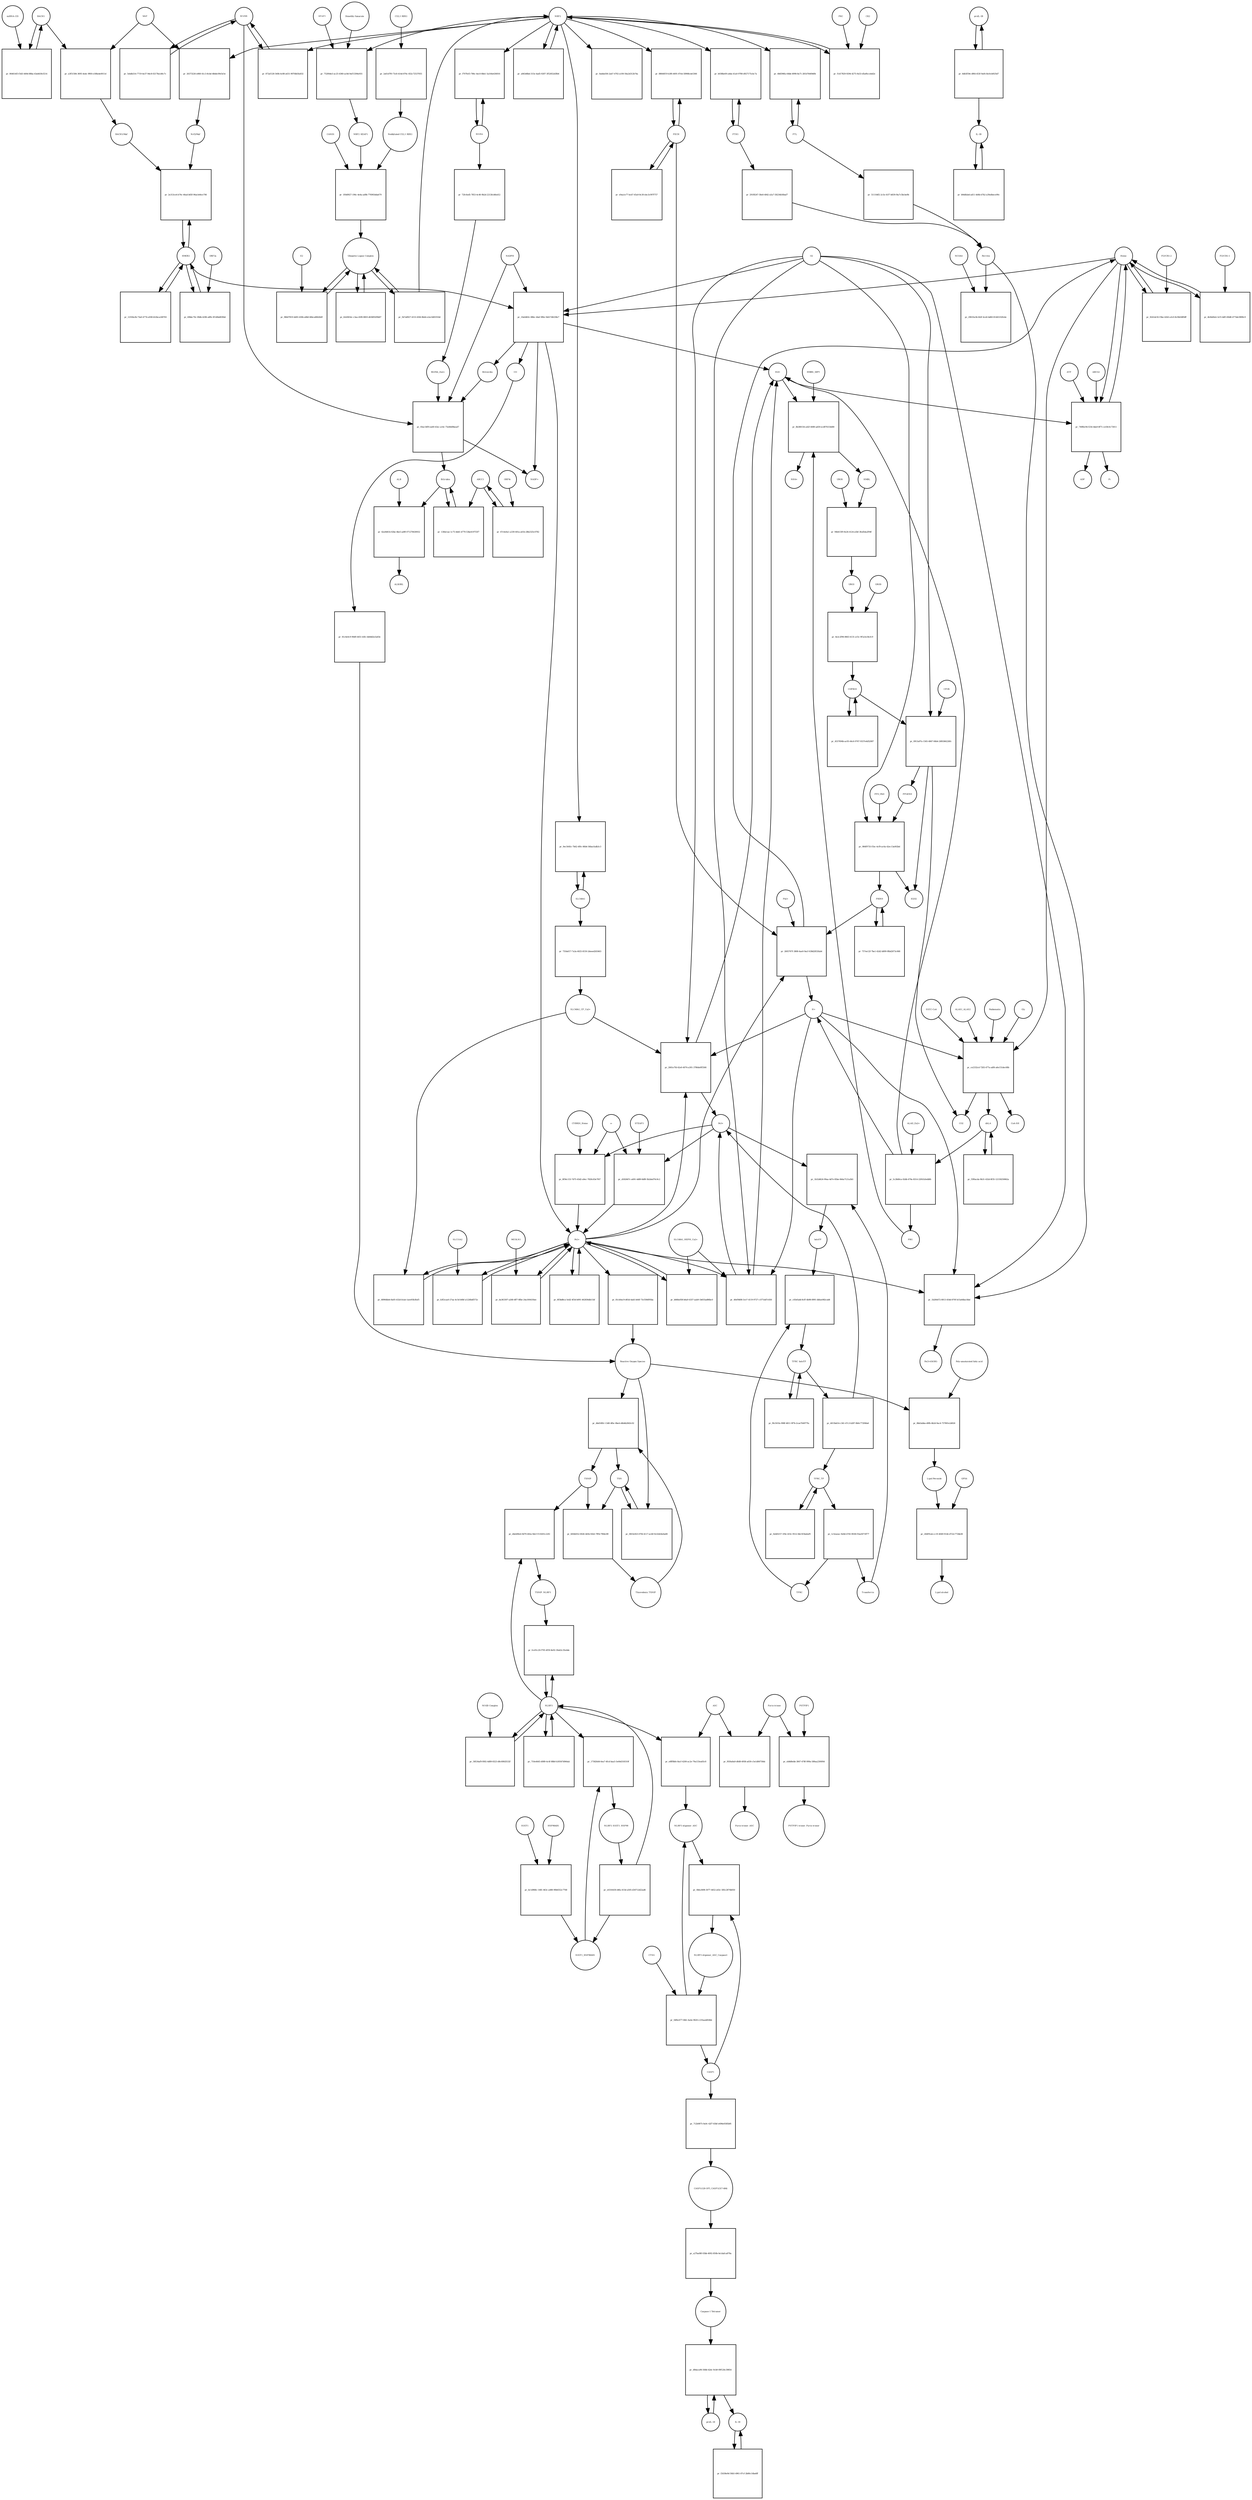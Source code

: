strict digraph  {
Heme [annotation="urn_miriam_obo.chebi_CHEBI%3A30413", bipartite=0, cls="simple chemical", fontsize=4, label=Heme, shape=circle];
"pr_10a0d63c-88bc-44af-9f6e-5b617d6238e7" [annotation="", bipartite=1, cls=process, fontsize=4, label="pr_10a0d63c-88bc-44af-9f6e-5b617d6238e7", shape=square];
Biliverdin [annotation="urn_miriam_obo.chebi_CHEBI%3A17033", bipartite=0, cls="simple chemical", fontsize=4, label=Biliverdin, shape=circle];
HMOX1 [annotation="", bipartite=0, cls=macromolecule, fontsize=4, label=HMOX1, shape=circle];
O2 [annotation="urn_miriam_obo.chebi_CHEBI%3A15379", bipartite=0, cls="simple chemical", fontsize=4, label=O2, shape=circle];
NADPH [annotation="urn_miriam_obo.chebi_CHEBI%3A16474", bipartite=0, cls="simple chemical", fontsize=4, label=NADPH, shape=circle];
H2O [annotation="urn_miriam_obo.chebi_CHEBI%3A15377", bipartite=0, cls="simple chemical", fontsize=4, label=H2O, shape=circle];
"Fe2+" [annotation="urn_miriam_obo.chebi_CHEBI%3A29033", bipartite=0, cls="simple chemical", fontsize=4, label="Fe2+", shape=circle];
"NADP+" [annotation="urn_miriam_obo.chebi_CHEBI%3A18009", bipartite=0, cls="simple chemical", fontsize=4, label="NADP+", shape=circle];
CO [annotation="urn_miriam_obo.chebi_CHEBI%3A17245", bipartite=0, cls="simple chemical", fontsize=4, label=CO, shape=circle];
"pr_9241dc92-f3be-42b5-a3c0-8cf4b56ffdff" [annotation="", bipartite=1, cls=process, fontsize=4, label="pr_9241dc92-f3be-42b5-a3c0-8cf4b56ffdff", shape=square];
"FLVCR1-2" [annotation=urn_miriam_uniprot_Q9Y5Y0, bipartite=0, cls=macromolecule, fontsize=4, label="FLVCR1-2", shape=circle];
"pr_93ac54f9-ea69-43ec-a14c-75e66d9bead7" [annotation="", bipartite=1, cls=process, fontsize=4, label="pr_93ac54f9-ea69-43ec-a14c-75e66d9bead7", shape=square];
Bilirubin [annotation="urn_miriam_obo.chebi_CHEBI%3A16990", bipartite=0, cls="simple chemical", fontsize=4, label=Bilirubin, shape=circle];
BLVRB [annotation=urn_miriam_uniprot_P30043, bipartite=0, cls=macromolecule, fontsize=4, label=BLVRB, shape=circle];
"BLVRA_Zn2+" [annotation="urn_miriam_obo.chebi_CHEBI%3A29805|urn_miriam_uniprot_P53004", bipartite=0, cls=complex, fontsize=4, label="BLVRA_Zn2+", shape=circle];
"pr_13fde1ae-1c75-4dd1-b779-53be419755f7" [annotation="", bipartite=1, cls=process, fontsize=4, label="pr_13fde1ae-1c75-4dd1-b779-53be419755f7", shape=square];
ABCC1 [annotation="", bipartite=0, cls=macromolecule, fontsize=4, label=ABCC1, shape=circle];
"pr_42a9d41b-02be-4be5-ad9f-071278430932" [annotation="", bipartite=1, cls=process, fontsize=4, label="pr_42a9d41b-02be-4be5-ad9f-071278430932", shape=square];
ALB [annotation=urn_miriam_uniprot_P02768, bipartite=0, cls=macromolecule, fontsize=4, label=ALB, shape=circle];
"ALB/BIL" [annotation="urn_miriam_uniprot_P02768|urn_miriam_obo.chebi_CHEBI%3A16990", bipartite=0, cls=complex, fontsize=4, label="ALB/BIL", shape=circle];
NRF2 [annotation="", bipartite=0, cls=macromolecule, fontsize=4, label=NRF2, shape=circle];
"pr_26373226-e860-41c3-8cbd-48ddc09e5e5e" [annotation="", bipartite=1, cls=process, fontsize=4, label="pr_26373226-e860-41c3-8cbd-48ddc09e5e5e", shape=square];
MAF [annotation=urn_miriam_uniprot_O75444, bipartite=0, cls=macromolecule, fontsize=4, label=MAF, shape=circle];
"Nrf2/Maf" [annotation="", bipartite=0, cls=complex, fontsize=4, label="Nrf2/Maf", shape=circle];
"pr_a3f51584-3695-4edc-9f60-e188a4e0011d" [annotation="", bipartite=1, cls=process, fontsize=4, label="pr_a3f51584-3695-4edc-9f60-e188a4e0011d", shape=square];
BACH1 [annotation=urn_miriam_uniprot_O14867, bipartite=0, cls=macromolecule, fontsize=4, label=BACH1, shape=circle];
"BACH1/Maf" [annotation="", bipartite=0, cls=complex, fontsize=4, label="BACH1/Maf", shape=circle];
"pr_064614f3-f3d3-449d-88ba-43a8d18cf214" [annotation="", bipartite=1, cls=process, fontsize=4, label="pr_064614f3-f3d3-449d-88ba-43a8d18cf214", shape=square];
"miRNA-155" [annotation=urn_miriam_ncbigene_406947, bipartite=0, cls="nucleic acid feature", fontsize=4, label="miRNA-155", shape=circle];
"pr_2e313ce4-b74c-46ad-b83f-96acb44ce706" [annotation="", bipartite=1, cls=process, fontsize=4, label="pr_2e313ce4-b74c-46ad-b83f-96acb44ce706", shape=square];
PRIN9 [annotation="urn_miriam_obo.chebi_CHEBI%3A15430", bipartite=0, cls="simple chemical", fontsize=4, label=PRIN9, shape=circle];
"pr_2605767f-3808-4ae0-9acf-638d2853fab4" [annotation="", bipartite=1, cls=process, fontsize=4, label="pr_2605767f-3808-4ae0-9acf-638d2853fab4", shape=square];
FECH [annotation=urn_miriam_uniprot_P22830, bipartite=0, cls=macromolecule, fontsize=4, label=FECH, shape=circle];
"Pb2+" [annotation="urn_miriam_obo.chebi_CHEBI%3A27889", bipartite=0, cls="simple chemical", fontsize=4, label="Pb2+", shape=circle];
"H+" [annotation="urn_miriam_obo.chebi_CHEBI%3A15378", bipartite=0, cls="simple chemical", fontsize=4, label="H+", shape=circle];
"SUCC-CoA" [annotation="urn_miriam_obo.chebi_CHEBI%3A57292", bipartite=0, cls="simple chemical", fontsize=4, label="SUCC-CoA", shape=circle];
"pr_ce2332cd-7283-477a-adf4-a6e151dec68b" [annotation="", bipartite=1, cls=process, fontsize=4, label="pr_ce2332cd-7283-477a-adf4-a6e151dec68b", shape=square];
dALA [annotation="urn_miriam_obo.chebi_CHEBI%3A356416", bipartite=0, cls="simple chemical", fontsize=4, label=dALA, shape=circle];
ALAS1_ALAS2 [annotation="urn_miriam_uniprot_P13196|urn_miriam_uniprot_P22557", bipartite=0, cls=complex, fontsize=4, label=ALAS1_ALAS2, shape=circle];
Panhematin [annotation="urn_miriam_obo.chebi_CHEBI%3A50385", bipartite=0, cls="simple chemical", fontsize=4, label=Panhematin, shape=circle];
Gly [annotation="urn_miriam_obo.chebi_CHEBI%3A57305", bipartite=0, cls="simple chemical", fontsize=4, label=Gly, shape=circle];
"CoA-SH" [annotation="urn_miriam_obo.chebi_CHEBI%3A15346", bipartite=0, cls="simple chemical", fontsize=4, label="CoA-SH", shape=circle];
CO2 [annotation="urn_miriam_obo.chebi_CHEBI%3A16526", bipartite=0, cls="simple chemical", fontsize=4, label=CO2, shape=circle];
"pr_75200de3-ac25-4360-ac8d-9af15394e931" [annotation="", bipartite=1, cls=process, fontsize=4, label="pr_75200de3-ac25-4360-ac8d-9af15394e931", shape=square];
KEAP1 [annotation=urn_miriam_uniprot_Q14145, bipartite=0, cls=macromolecule, fontsize=4, label=KEAP1, shape=circle];
NRF2_KEAP1 [annotation="urn_miriam_uniprot_Q14145|urn_miriam_uniprot_Q16236", bipartite=0, cls=complex, fontsize=4, label=NRF2_KEAP1, shape=circle];
"Dimethly fumarate" [annotation="urn_miriam_obo.chebi_CHEBI%3A76004", bipartite=0, cls="simple chemical", fontsize=4, label="Dimethly fumarate", shape=circle];
"Ubiquitin Ligase Complex" [annotation="urn_miriam_uniprot_Q14145|urn_miriam_uniprot_Q15843|urn_miriam_uniprot_Q13618|urn_miriam_uniprot_P62877|urn_miriam_uniprot_Q16236|urn_miriam_uniprot_P0CG48|urn_miriam_pubmed_19940261|urn_miriam_interpro_IPR000608", bipartite=0, cls=complex, fontsize=4, label="Ubiquitin Ligase Complex", shape=circle];
"pr_b5d3654c-c3aa-45f8-8003-d636f02f0b87" [annotation="", bipartite=1, cls=process, fontsize=4, label="pr_b5d3654c-c3aa-45f8-8003-d636f02f0b87", shape=square];
"pr_5c28d0ca-02db-479a-8314-22f41b3edbfb" [annotation="", bipartite=1, cls=process, fontsize=4, label="pr_5c28d0ca-02db-479a-8314-22f41b3edbfb", shape=square];
PBG [annotation="urn_miriam_obo.chebi_CHEBI%3A58126", bipartite=0, cls="simple chemical", fontsize=4, label=PBG, shape=circle];
"ALAD_Zn2+" [annotation="urn_miriam_uniprot_P13716|urn_miriam_obo.chebi_CHEBI%3A29105", bipartite=0, cls=complex, fontsize=4, label="ALAD_Zn2+", shape=circle];
"pr_8b380156-a42f-4089-ad59-ecd976154d00" [annotation="", bipartite=1, cls=process, fontsize=4, label="pr_8b380156-a42f-4089-ad59-ecd976154d00", shape=square];
HMBL [annotation="urn_miriam_obo.chebi_CHEBI%3A57845", bipartite=0, cls="simple chemical", fontsize=4, label=HMBL, shape=circle];
HMBS_DIPY [annotation="urn_miriam_obo.chebi_CHEBI%3A36319|urn_miriam_uniprot_P08397", bipartite=0, cls=complex, fontsize=4, label=HMBS_DIPY, shape=circle];
"NH4+" [annotation="urn_miriam_obo.chebi_CHEBI%3A28938", bipartite=0, cls="simple chemical", fontsize=4, label="NH4+", shape=circle];
"pr_94b415f9-9e26-4124-a5bf-3fed5da2f94f" [annotation="", bipartite=1, cls=process, fontsize=4, label="pr_94b415f9-9e26-4124-a5bf-3fed5da2f94f", shape=square];
URO3 [annotation="urn_miriam_obo.chebi_CHEBI%3A15437", bipartite=0, cls="simple chemical", fontsize=4, label=URO3, shape=circle];
UROS [annotation=urn_miriam_uniprot_P10746, bipartite=0, cls=macromolecule, fontsize=4, label=UROS, shape=circle];
"pr_6e2c2f96-8663-4131-a15c-9f1a5e34cfc9" [annotation="", bipartite=1, cls=process, fontsize=4, label="pr_6e2c2f96-8663-4131-a15c-9f1a5e34cfc9", shape=square];
COPRO3 [annotation="urn_miriam_obo.chebi_CHEBI%3A15439", bipartite=0, cls="simple chemical", fontsize=4, label=COPRO3, shape=circle];
UROD [annotation=urn_miriam_uniprot_P06132, bipartite=0, cls=macromolecule, fontsize=4, label=UROD, shape=circle];
"pr_0913a97a-1565-4847-84b4-26f6366226fc" [annotation="", bipartite=1, cls=process, fontsize=4, label="pr_0913a97a-1565-4847-84b4-26f6366226fc", shape=square];
PPGEN9 [annotation="urn_miriam_obo.chebi_CHEBI%3A15435", bipartite=0, cls="simple chemical", fontsize=4, label=PPGEN9, shape=circle];
CPOX [annotation=urn_miriam_uniprot_P36551, bipartite=0, cls=macromolecule, fontsize=4, label=CPOX, shape=circle];
H2O2 [annotation="urn_miriam_obo.chebi_CHEBI%3A16240", bipartite=0, cls="simple chemical", fontsize=4, label=H2O2, shape=circle];
"pr_984f9735-f1bc-4cf9-ac6a-42ec13a002bd" [annotation="", bipartite=1, cls=process, fontsize=4, label="pr_984f9735-f1bc-4cf9-ac6a-42ec13a002bd", shape=square];
PPO_FAD [annotation="urn_miriam_obo.chebi_CHEBI%3A16238|urn_miriam_uniprot_P50336", bipartite=0, cls=complex, fontsize=4, label=PPO_FAD, shape=circle];
"pr_a843d6bd-315e-4ad5-9287-3f52652d3fb6" [annotation="", bipartite=1, cls=process, fontsize=4, label="pr_a843d6bd-315e-4ad5-9287-3f52652d3fb6", shape=square];
"pr_f3f0acda-9b31-432d-8f35-12159259062a" [annotation="", bipartite=1, cls="uncertain process", fontsize=4, label="pr_f3f0acda-9b31-432d-8f35-12159259062a", shape=square];
"pr_4557694b-ac05-44c6-9747-9337e4d52087" [annotation="", bipartite=1, cls="uncertain process", fontsize=4, label="pr_4557694b-ac05-44c6-9747-9337e4d52087", shape=square];
"pr_757ee12f-7be1-42d2-b899-9fbd2673c068" [annotation="", bipartite=1, cls="uncertain process", fontsize=4, label="pr_757ee12f-7be1-42d2-b899-9fbd2673c068", shape=square];
"Poly-unsaturated fatty acid" [annotation="urn_miriam_obo.chebi_CHEBI%3A26208", bipartite=0, cls="simple chemical", fontsize=4, label="Poly-unsaturated fatty acid", shape=circle];
"pr_8bb3abba-d0fb-4b2d-9ac4-737801e2d026" [annotation="", bipartite=1, cls=process, fontsize=4, label="pr_8bb3abba-d0fb-4b2d-9ac4-737801e2d026", shape=square];
"Lipid Peroxide" [annotation="urn_miriam_obo.chebi_CHEBI%3A61051", bipartite=0, cls="simple chemical", fontsize=4, label="Lipid Peroxide", shape=circle];
"Reactive Oxygen Species" [annotation="urn_miriam_obo.chebi_CHEBI%3A26523", bipartite=0, cls="simple chemical", fontsize=4, label="Reactive Oxygen Species", shape=circle];
"pr_1b284472-8013-454d-870f-b15a64ba14bd" [annotation="", bipartite=1, cls=process, fontsize=4, label="pr_1b284472-8013-454d-870f-b15a64ba14bd", shape=square];
"Fe(3+)O(OH)" [annotation="urn_miriam_obo.chebi_CHEBI%3A78619", bipartite=0, cls="simple chemical", fontsize=4, label="Fe(3+)O(OH)", shape=circle];
Ferritin [annotation=urn_miriam_uniprot_P02794, bipartite=0, cls=complex, fontsize=4, label=Ferritin, shape=circle];
"pr_68964bb4-8a05-432d-b1ab-1aee93b3faf5" [annotation="", bipartite=1, cls=process, fontsize=4, label="pr_68964bb4-8a05-432d-b1ab-1aee93b3faf5", shape=square];
"SLC40A1_CP_Cu2+" [annotation="urn_miriam_uniprot_P00450|urn_miriam_uniprot_Q9NP59|urn_miriam_obo.chebi_CHEBI%3A29036", bipartite=0, cls=complex, fontsize=4, label="SLC40A1_CP_Cu2+", shape=circle];
"pr_2661e7fd-42e0-4074-a301-3786de9f5566" [annotation="", bipartite=1, cls=process, fontsize=4, label="pr_2661e7fd-42e0-4074-a301-3786de9f5566", shape=square];
"Fe3+" [annotation="urn_miriam_obo.chebi_CHEBI%3A29034", bipartite=0, cls="simple chemical", fontsize=4, label="Fe3+", shape=circle];
SLC40A1 [annotation=urn_miriam_ncbigene_30061, bipartite=0, cls="nucleic acid feature", fontsize=4, label=SLC40A1, shape=circle];
"pr_9ec5645c-7b62-4f0c-86b4-56bacfadb3c3" [annotation="", bipartite=1, cls=process, fontsize=4, label="pr_9ec5645c-7b62-4f0c-86b4-56bacfadb3c3", shape=square];
FTH1 [annotation=urn_miriam_ncbigene_2495, bipartite=0, cls="nucleic acid feature", fontsize=4, label=FTH1, shape=circle];
"pr_b038be69-a4da-41a0-9780-d927175cbc7a" [annotation="", bipartite=1, cls=process, fontsize=4, label="pr_b038be69-a4da-41a0-9780-d927175cbc7a", shape=square];
FTL [annotation=urn_miriam_ncbigene_2512, bipartite=0, cls="nucleic acid feature", fontsize=4, label=FTL, shape=circle];
"pr_48d596fa-64bb-4998-8a71-281b76469d0b" [annotation="", bipartite=1, cls=process, fontsize=4, label="pr_48d596fa-64bb-4998-8a71-281b76469d0b", shape=square];
"pr_291f8247-58e8-4842-a5a7-58234b56baf7" [annotation="", bipartite=1, cls=process, fontsize=4, label="pr_291f8247-58e8-4842-a5a7-58234b56baf7", shape=square];
"pr_51110df2-2c5e-41f7-b839-f4a7c5bcbe9b" [annotation="", bipartite=1, cls=process, fontsize=4, label="pr_51110df2-2c5e-41f7-b839-f4a7c5bcbe9b", shape=square];
"pr_88646f19-b3f6-4691-87eb-58968cde5366" [annotation="", bipartite=1, cls=process, fontsize=4, label="pr_88646f19-b3f6-4691-87eb-58968cde5366", shape=square];
"pr_e9aa1e77-bcb7-45a9-8c30-ebc3c997f757" [annotation="", bipartite=1, cls=process, fontsize=4, label="pr_e9aa1e77-bcb7-45a9-8c30-ebc3c997f757", shape=square];
"pr_12550a3b-73a0-4774-a938-b52bca249765" [annotation="", bipartite=1, cls=process, fontsize=4, label="pr_12550a3b-73a0-4774-a938-b52bca249765", shape=square];
BLVRA [annotation=urn_miriam_ncbigene_644, bipartite=0, cls="nucleic acid feature", fontsize=4, label=BLVRA, shape=circle];
"pr_f707fef3-786c-4ec0-8bb1-5a164e436016" [annotation="", bipartite=1, cls=process, fontsize=4, label="pr_f707fef3-786c-4ec0-8bb1-5a164e436016", shape=square];
"pr_872af128-540b-4c88-a631-907fdb5fa832" [annotation="", bipartite=1, cls=process, fontsize=4, label="pr_872af128-540b-4c88-a631-907fdb5fa832", shape=square];
"pr_5ebdb314-7719-4e37-9dc8-02178a1d6c7c" [annotation="", bipartite=1, cls=process, fontsize=4, label="pr_5ebdb314-7719-4e37-9dc8-02178a1d6c7c", shape=square];
"pr_72fc6ed5-7853-4c40-9b2d-2213b1d6ed12" [annotation="", bipartite=1, cls=process, fontsize=4, label="pr_72fc6ed5-7853-4c40-9b2d-2213b1d6ed12", shape=square];
"pr_735def17-7a3a-4025-8150-2deeed263463" [annotation="", bipartite=1, cls=process, fontsize=4, label="pr_735def17-7a3a-4025-8150-2deeed263463", shape=square];
"pr_29633a3b-642f-4ce6-bd60-81445332fe4e" [annotation="", bipartite=1, cls=process, fontsize=4, label="pr_29633a3b-642f-4ce6-bd60-81445332fe4e", shape=square];
NCOA4 [annotation=urn_miriam_uniprot_Q13772, bipartite=0, cls=macromolecule, fontsize=4, label=NCOA4, shape=circle];
"pr_8f56c153-7d75-45d2-a9ec-7820c83e7f47" [annotation="", bipartite=1, cls=process, fontsize=4, label="pr_8f56c153-7d75-45d2-a9ec-7820c83e7f47", shape=square];
CYBRD1_Heme [annotation="urn_miriam_uniprot_Q53TN4|urn_miriam_obo.chebi_CHEBI%3A30413", bipartite=0, cls=complex, fontsize=4, label=CYBRD1_Heme, shape=circle];
"e-" [annotation="urn_miriam_obo.chebi_CHEBI%3A10545", bipartite=0, cls="simple chemical", fontsize=4, label="e-", shape=circle];
"pr_b3f2caa0-27aa-4c5d-b0bf-a1226bdf372c" [annotation="", bipartite=1, cls=process, fontsize=4, label="pr_b3f2caa0-27aa-4c5d-b0bf-a1226bdf372c", shape=square];
SLC11A2 [annotation=urn_miriam_uniprot_P49281, bipartite=0, cls=macromolecule, fontsize=4, label=SLC11A2, shape=circle];
"pr_264f91ab-cc19-4049-9144-d722c772bb38" [annotation="", bipartite=1, cls=process, fontsize=4, label="pr_264f91ab-cc19-4049-9144-d722c772bb38", shape=square];
"Lipid alcohol" [annotation="urn_miriam_obo.chebi_CHEBI%3A24026", bipartite=0, cls="simple chemical", fontsize=4, label="Lipid alcohol", shape=circle];
GPX4 [annotation=urn_miriam_uniprot_P36969, bipartite=0, cls=macromolecule, fontsize=4, label=GPX4, shape=circle];
"pr_69bbc70c-09db-4296-a8fb-3f140bd8394d" [annotation="", bipartite=1, cls=process, fontsize=4, label="pr_69bbc70c-09db-4296-a8fb-3f140bd8394d", shape=square];
ORF3a [annotation="urn_miriam_uniprot_P0DTC3|urn_miriam_taxonomy_2697049", bipartite=0, cls=macromolecule, fontsize=4, label=ORF3a, shape=circle];
"pr_81cb0ac9-d65d-4ab5-b64f-73cf384f95ba" [annotation="", bipartite=1, cls=process, fontsize=4, label="pr_81cb0ac9-d65d-4ab5-b64f-73cf384f95ba", shape=square];
"pr_47c6e0a1-a339-401a-a61b-28b2325c0782" [annotation="", bipartite=1, cls=process, fontsize=4, label="pr_47c6e0a1-a339-401a-a61b-28b2325c0782", shape=square];
ORF9c [annotation=urn_miriam_taxonomy_2697049, bipartite=0, cls=macromolecule, fontsize=4, label=ORF9c, shape=circle];
CUL3_RBX1 [annotation="urn_miriam_uniprot_Q13618|urn_miriam_uniprot_P62877", bipartite=0, cls=complex, fontsize=4, label=CUL3_RBX1, shape=circle];
"pr_2a61d7f0-73c8-414d-876c-832c72537055" [annotation="", bipartite=1, cls=process, fontsize=4, label="pr_2a61d7f0-73c8-414d-876c-832c72537055", shape=square];
"Neddylated CUL3_RBX1" [annotation="urn_miriam_uniprot_Q15843|urn_miriam_uniprot_Q13618|urn_miriam_uniprot_P62877", bipartite=0, cls=complex, fontsize=4, label="Neddylated CUL3_RBX1", shape=circle];
"pr_0adda036-2ab7-4702-a100-56a2d312b74a" [annotation="", bipartite=1, cls=process, fontsize=4, label="pr_0adda036-2ab7-4702-a100-56a2d312b74a", shape=square];
"pr_1f0d0927-196c-4e4a-ad9b-776903dda679" [annotation="", bipartite=1, cls=process, fontsize=4, label="pr_1f0d0927-196c-4e4a-ad9b-776903dda679", shape=square];
CAND1 [annotation=urn_miriam_uniprot_Q86VP6, bipartite=0, cls=macromolecule, fontsize=4, label=CAND1, shape=circle];
E2 [annotation=urn_miriam_interpro_IPR000608, bipartite=0, cls=macromolecule, fontsize=4, label=E2, shape=circle];
"pr_96b07819-4d03-430b-a8b0-66bca8842b0f" [annotation="", bipartite=1, cls=process, fontsize=4, label="pr_96b07819-4d03-430b-a8b0-66bca8842b0f", shape=square];
"pr_f1d17829-9294-4275-9a53-d5af6ccebd2e" [annotation="", bipartite=1, cls=process, fontsize=4, label="pr_f1d17829-9294-4275-9a53-d5af6ccebd2e", shape=square];
PKC [annotation="urn_miriam_pubmed_12198130|urn_miriam_interpro_IPR012233", bipartite=0, cls=macromolecule, fontsize=4, label=PKC, shape=circle];
CK2 [annotation="", bipartite=0, cls=macromolecule, fontsize=4, label=CK2, shape=circle];
"pr_4b3b49e4-3cf3-4df3-80d8-4774dc9890c9" [annotation="", bipartite=1, cls=process, fontsize=4, label="pr_4b3b49e4-3cf3-4df3-80d8-4774dc9890c9", shape=square];
"FLVCR1-1" [annotation=urn_miriam_uniprot_Q9Y5Y0, bipartite=0, cls=macromolecule, fontsize=4, label="FLVCR1-1", shape=circle];
"pr_749fbc94-f254-4da9-8f71-ce59c0c73011" [annotation="", bipartite=1, cls=process, fontsize=4, label="pr_749fbc94-f254-4da9-8f71-ce59c0c73011", shape=square];
ABCG2 [annotation=urn_miriam_uniprot_Q9UNQ0, bipartite=0, cls="macromolecule multimer", fontsize=4, label=ABCG2, shape=circle];
ATP [annotation="urn_miriam_obo.chebi_CHEBI%3A30616", bipartite=0, cls="simple chemical", fontsize=4, label=ATP, shape=circle];
Pi [annotation="urn_miriam_obo.chebi_CHEBI%3A18367", bipartite=0, cls="simple chemical", fontsize=4, label=Pi, shape=circle];
ADP [annotation="urn_miriam_obo.chebi_CHEBI%3A456216", bipartite=0, cls="simple chemical", fontsize=4, label=ADP, shape=circle];
"pr_b848a938-b6a9-4337-aab9-1b655ad86bc0" [annotation="", bipartite=1, cls=process, fontsize=4, label="pr_b848a938-b6a9-4337-aab9-1b655ad86bc0", shape=square];
"SLC40A1_HEPH_Cu2+" [annotation="urn_miriam_uniprot_Q9BQS7|urn_miriam_uniprot_Q9NP59|urn_miriam_obo.chebi_CHEBI%3A28694", bipartite=0, cls=complex, fontsize=4, label="SLC40A1_HEPH_Cu2+", shape=circle];
"pr_40ef9d08-3ce7-4119-9727-c1f71dd7c830" [annotation="", bipartite=1, cls=process, fontsize=4, label="pr_40ef9d08-3ce7-4119-9727-c1f71dd7c830", shape=square];
"pr_1b32d624-99aa-4d7e-85be-844a7121a3b5" [annotation="", bipartite=1, cls=process, fontsize=4, label="pr_1b32d624-99aa-4d7e-85be-844a7121a3b5", shape=square];
Transferrin [annotation=urn_miriam_uniprot_P02787, bipartite=0, cls=macromolecule, fontsize=4, label=Transferrin, shape=circle];
holoTF [annotation="urn_miriam_uniprot_P02787|urn_miriam_obo.chebi_CHEBI%3A29034", bipartite=0, cls=complex, fontsize=4, label=holoTF, shape=circle];
TFRC [annotation=urn_miriam_uniprot_P02786, bipartite=0, cls="macromolecule multimer", fontsize=4, label=TFRC, shape=circle];
"pr_c83efadd-8cff-4b98-8991-dbfae082cab8" [annotation="", bipartite=1, cls=process, fontsize=4, label="pr_c83efadd-8cff-4b98-8991-dbfae082cab8", shape=square];
TFRC_holoTF [annotation="urn_miriam_uniprot_P02787|urn_miriam_obo.chebi_CHEBI%3A29034|urn_miriam_uniprot_P02786", bipartite=0, cls=complex, fontsize=4, label=TFRC_holoTF, shape=circle];
"pr_f8c501fa-998f-4811-9f7b-2cae764977fa" [annotation="", bipartite=1, cls=process, fontsize=4, label="pr_f8c501fa-998f-4811-9f7b-2cae764977fa", shape=square];
"pr_4015bd14-c341-47c3-b287-8b0c772f48a6" [annotation="", bipartite=1, cls=process, fontsize=4, label="pr_4015bd14-c341-47c3-b287-8b0c772f48a6", shape=square];
TFRC_TF [annotation="urn_miriam_uniprot_P02787|urn_miriam_uniprot_P02786", bipartite=0, cls=complex, fontsize=4, label=TFRC_TF, shape=circle];
"pr_d182667c-a691-4d89-8df8-5b2ded70c9c2" [annotation="", bipartite=1, cls=process, fontsize=4, label="pr_d182667c-a691-4d89-8df8-5b2ded70c9c2", shape=square];
STEAP3 [annotation=urn_miriam_uniprot_Q658P3, bipartite=0, cls=macromolecule, fontsize=4, label=STEAP3, shape=circle];
"pr_da363307-a268-4ff7-8fbe-24a10041f4ee" [annotation="", bipartite=1, cls=process, fontsize=4, label="pr_da363307-a268-4ff7-8fbe-24a10041f4ee", shape=square];
MCOLN1 [annotation=urn_miriam_uniprot_Q9GZU1, bipartite=0, cls=macromolecule, fontsize=4, label=MCOLN1, shape=circle];
"pr_8f3bd8ca-5ed2-4f3d-b091-462836db11bf" [annotation="", bipartite=1, cls=process, fontsize=4, label="pr_8f3bd8ca-5ed2-4f3d-b091-462836db11bf", shape=square];
"pr_0ebf4157-1f0e-433c-9512-8dc5f34a6af9" [annotation="", bipartite=1, cls=process, fontsize=4, label="pr_0ebf4157-1f0e-433c-9512-8dc5f34a6af9", shape=square];
"pr_1c5eaeac-9e8d-4745-9038-f1ba5071ff77" [annotation="", bipartite=1, cls=process, fontsize=4, label="pr_1c5eaeac-9e8d-4745-9038-f1ba5071ff77", shape=square];
"pr_5b7a8927-4153-45fd-8b44-e2ec0d01916d" [annotation="", bipartite=1, cls=process, fontsize=4, label="pr_5b7a8927-4153-45fd-8b44-e2ec0d01916d", shape=square];
Thioredoxin_TXNIP [annotation="urn_miriam_uniprot_P10599|urn_miriam_uniprot_Q9H3M7", bipartite=0, cls=complex, fontsize=4, label=Thioredoxin_TXNIP, shape=circle];
"pr_dbd16fb1-13d0-4fbc-8be4-d4b4b2843c02" [annotation="", bipartite=1, cls=process, fontsize=4, label="pr_dbd16fb1-13d0-4fbc-8be4-d4b4b2843c02", shape=square];
TXNIP [annotation=urn_miriam_uniprot_Q9H3M7, bipartite=0, cls=macromolecule, fontsize=4, label=TXNIP, shape=circle];
TXN [annotation=urn_miriam_uniprot_P10599, bipartite=0, cls=macromolecule, fontsize=4, label=TXN, shape=circle];
NLRP3 [annotation=urn_miriam_uniprot_Q96P20, bipartite=0, cls=macromolecule, fontsize=4, label=NLRP3, shape=circle];
"pr_58534af9-f692-4d89-8323-d8c69fd3532f" [annotation="", bipartite=1, cls=process, fontsize=4, label="pr_58534af9-f692-4d89-8323-d8c69fd3532f", shape=square];
"Nf-KB Complex" [annotation="urn_miriam_uniprot_P19838|urn_miriam_uniprot_Q04206|urn_miriam_uniprot_Q00653", bipartite=0, cls=complex, fontsize=4, label="Nf-KB Complex", shape=circle];
"pr_710e4445-d089-4c4f-88b0-b30547d944ab" [annotation="", bipartite=1, cls=process, fontsize=4, label="pr_710e4445-d089-4c4f-88b0-b30547d944ab", shape=square];
"pr_0833e923-07fd-4117-acb9-9c43d24e6a80" [annotation="", bipartite=1, cls=process, fontsize=4, label="pr_0833e923-07fd-4117-acb9-9c43d24e6a80", shape=square];
"pr_fd58d352-0026-445b-92b3-7ff0c790dc89" [annotation="", bipartite=1, cls=process, fontsize=4, label="pr_fd58d352-0026-445b-92b3-7ff0c790dc89", shape=square];
HSP90AB1 [annotation=urn_miriam_uniprot_P08238, bipartite=0, cls=macromolecule, fontsize=4, label=HSP90AB1, shape=circle];
"pr_bc1d968c-1481-463c-a480-90b6552c7768" [annotation="", bipartite=1, cls=process, fontsize=4, label="pr_bc1d968c-1481-463c-a480-90b6552c7768", shape=square];
SUGT1 [annotation=urn_miriam_uniprot_Q9Y2Z0, bipartite=0, cls=macromolecule, fontsize=4, label=SUGT1, shape=circle];
SUGT1_HSP90AB1 [annotation="urn_miriam_uniprot_P08238|urn_miriam_uniprot_Q9Y2Z0", bipartite=0, cls=complex, fontsize=4, label=SUGT1_HSP90AB1, shape=circle];
"pr_175826d4-6ea7-4fcd-baa5-5e64d318310f" [annotation="", bipartite=1, cls=process, fontsize=4, label="pr_175826d4-6ea7-4fcd-baa5-5e64d318310f", shape=square];
NLRP3_SUGT1_HSP90 [annotation="urn_miriam_uniprot_P08238|urn_miriam_uniprot_Q96P20|urn_miriam_uniprot_Q9Y2Z0", bipartite=0, cls=complex, fontsize=4, label=NLRP3_SUGT1_HSP90, shape=circle];
"pr_d4eb90e4-9d79-402a-9dcf-f110201c22f2" [annotation="", bipartite=1, cls=process, fontsize=4, label="pr_d4eb90e4-9d79-402a-9dcf-f110201c22f2", shape=square];
TXNIP_NLRP3 [annotation="urn_miriam_uniprot_Q9H3M7|urn_miriam_uniprot_Q96P20", bipartite=0, cls=complex, fontsize=4, label=TXNIP_NLRP3, shape=circle];
"pr_e8ff8bfe-8acf-4200-ac2e-79a133ea83c8" [annotation="", bipartite=1, cls=process, fontsize=4, label="pr_e8ff8bfe-8acf-4200-ac2e-79a133ea83c8", shape=square];
ASC [annotation=urn_miriam_uniprot_Q9ULZ3, bipartite=0, cls=macromolecule, fontsize=4, label=ASC, shape=circle];
"NLRP3 oligomer_ASC" [annotation="urn_miriam_uniprot_Q9ULZ3|urn_miriam_obo.chebi_CHEBI%3A36080", bipartite=0, cls=complex, fontsize=4, label="NLRP3 oligomer_ASC", shape=circle];
"pr_0bfa3498-3077-4452-a02c-585c2874b050" [annotation="", bipartite=1, cls=process, fontsize=4, label="pr_0bfa3498-3077-4452-a02c-585c2874b050", shape=square];
CASP1 [annotation=urn_miriam_uniprot_P29466, bipartite=0, cls=macromolecule, fontsize=4, label=CASP1, shape=circle];
"NLRP3 oligomer_ASC_Caspase1" [annotation="urn_miriam_uniprot_P29466|urn_miriam_uniprot_Q9ULZ3", bipartite=0, cls=complex, fontsize=4, label="NLRP3 oligomer_ASC_Caspase1", shape=circle];
"pr_f650a8a9-d0d8-4958-a630-c5e1d84758dc" [annotation="", bipartite=1, cls=process, fontsize=4, label="pr_f650a8a9-d0d8-4958-a630-c5e1d84758dc", shape=square];
"Pyrin trimer" [annotation=urn_miriam_uniprot_O15553, bipartite=0, cls=complex, fontsize=4, label="Pyrin trimer", shape=circle];
"Pyrin trimer_ASC" [annotation="urn_miriam_uniprot_O15553|urn_miriam_uniprot_Q9ULZ3", bipartite=0, cls=complex, fontsize=4, label="Pyrin trimer_ASC", shape=circle];
"pr_eb8d8ebb-3847-478f-999a-589aa2300f44" [annotation="", bipartite=1, cls=process, fontsize=4, label="pr_eb8d8ebb-3847-478f-999a-589aa2300f44", shape=square];
PSTPIP1 [annotation=urn_miriam_uniprot_O43586, bipartite=0, cls="macromolecule multimer", fontsize=4, label=PSTPIP1, shape=circle];
"PSTPIP1 trimer_Pyrin trimer" [annotation="urn_miriam_uniprot_O15553|urn_miriam_uniprot_O43586", bipartite=0, cls=complex, fontsize=4, label="PSTPIP1 trimer_Pyrin trimer", shape=circle];
"pr_64fbc677-fdb1-4a4e-9620-c235aadd54bb" [annotation="", bipartite=1, cls=process, fontsize=4, label="pr_64fbc677-fdb1-4a4e-9620-c235aadd54bb", shape=square];
CTSG [annotation=urn_miriam_uniprot_P08311, bipartite=0, cls=macromolecule, fontsize=4, label=CTSG, shape=circle];
"pr_712b9875-9a9c-42f7-83bf-e696e0585bf6" [annotation="", bipartite=1, cls=process, fontsize=4, label="pr_712b9875-9a9c-42f7-83bf-e696e0585bf6", shape=square];
"CASP1(120-197)_CASP1(317-404)" [annotation=urn_miriam_uniprot_P29466, bipartite=0, cls=complex, fontsize=4, label="CASP1(120-197)_CASP1(317-404)", shape=circle];
"pr_a27ba08f-03bb-4092-850b-0e1dafca878a" [annotation="", bipartite=1, cls=process, fontsize=4, label="pr_a27ba08f-03bb-4092-850b-0e1dafca878a", shape=square];
"Caspase-1 Tetramer" [annotation=urn_miriam_uniprot_P29466, bipartite=0, cls="complex multimer", fontsize=4, label="Caspase-1 Tetramer", shape=circle];
"proIL-1B" [annotation=urn_miriam_uniprot_P01584, bipartite=0, cls=macromolecule, fontsize=4, label="proIL-1B", shape=circle];
"pr_6db5f59e-d9fd-453f-9af4-fdc0cbf435d7" [annotation="", bipartite=1, cls=process, fontsize=4, label="pr_6db5f59e-d9fd-453f-9af4-fdc0cbf435d7", shape=square];
"IL-1B" [annotation=urn_miriam_uniprot_P01584, bipartite=0, cls=macromolecule, fontsize=4, label="IL-1B", shape=circle];
"pr_b9ddfabd-ad11-4d4b-b7b2-a39a4bece90c" [annotation="", bipartite=1, cls="omitted process", fontsize=4, label="pr_b9ddfabd-ad11-4d4b-b7b2-a39a4bece90c", shape=square];
"pr_fce91c20-f705-4f59-8e92-30a62c35e4de" [annotation="", bipartite=1, cls=process, fontsize=4, label="pr_fce91c20-f705-4f59-8e92-30a62c35e4de", shape=square];
"proIL-18" [annotation=urn_miriam_uniprot_Q14116, bipartite=0, cls=macromolecule, fontsize=4, label="proIL-18", shape=circle];
"pr_d9daca96-568d-42dc-9cb9-09f126c39854" [annotation="", bipartite=1, cls=process, fontsize=4, label="pr_d9daca96-568d-42dc-9cb9-09f126c39854", shape=square];
"IL-18" [annotation=urn_miriam_uniprot_Q14116, bipartite=0, cls=macromolecule, fontsize=4, label="IL-18", shape=circle];
"pr_f2438e9d-56b5-4961-87cf-2b80c14ba6ff" [annotation="", bipartite=1, cls="omitted process", fontsize=4, label="pr_f2438e9d-56b5-4961-87cf-2b80c14ba6ff", shape=square];
"pr_81c6e0c9-90d9-4451-b5fc-bb0dd2e3a83e" [annotation="", bipartite=1, cls=process, fontsize=4, label="pr_81c6e0c9-90d9-4451-b5fc-bb0dd2e3a83e", shape=square];
"pr_e0316430-d4fa-415d-a505-d34712d22ad6" [annotation="", bipartite=1, cls=process, fontsize=4, label="pr_e0316430-d4fa-415d-a505-d34712d22ad6", shape=square];
Heme -> "pr_10a0d63c-88bc-44af-9f6e-5b617d6238e7"  [annotation="", interaction_type=consumption];
Heme -> "pr_9241dc92-f3be-42b5-a3c0-8cf4b56ffdff"  [annotation="", interaction_type=consumption];
Heme -> "pr_ce2332cd-7283-477a-adf4-a6e151dec68b"  [annotation=urn_miriam_pubmed_25446301, interaction_type=inhibition];
Heme -> "pr_4b3b49e4-3cf3-4df3-80d8-4774dc9890c9"  [annotation="", interaction_type=consumption];
Heme -> "pr_749fbc94-f254-4da9-8f71-ce59c0c73011"  [annotation="", interaction_type=consumption];
"pr_10a0d63c-88bc-44af-9f6e-5b617d6238e7" -> Biliverdin  [annotation="", interaction_type=production];
"pr_10a0d63c-88bc-44af-9f6e-5b617d6238e7" -> H2O  [annotation="", interaction_type=production];
"pr_10a0d63c-88bc-44af-9f6e-5b617d6238e7" -> "Fe2+"  [annotation="", interaction_type=production];
"pr_10a0d63c-88bc-44af-9f6e-5b617d6238e7" -> "NADP+"  [annotation="", interaction_type=production];
"pr_10a0d63c-88bc-44af-9f6e-5b617d6238e7" -> CO  [annotation="", interaction_type=production];
Biliverdin -> "pr_93ac54f9-ea69-43ec-a14c-75e66d9bead7"  [annotation="", interaction_type=consumption];
HMOX1 -> "pr_10a0d63c-88bc-44af-9f6e-5b617d6238e7"  [annotation="", interaction_type=catalysis];
HMOX1 -> "pr_2e313ce4-b74c-46ad-b83f-96acb44ce706"  [annotation="", interaction_type=consumption];
HMOX1 -> "pr_12550a3b-73a0-4774-a938-b52bca249765"  [annotation="", interaction_type=consumption];
HMOX1 -> "pr_69bbc70c-09db-4296-a8fb-3f140bd8394d"  [annotation="", interaction_type=consumption];
O2 -> "pr_10a0d63c-88bc-44af-9f6e-5b617d6238e7"  [annotation="", interaction_type=consumption];
O2 -> "pr_0913a97a-1565-4847-84b4-26f6366226fc"  [annotation="", interaction_type=consumption];
O2 -> "pr_984f9735-f1bc-4cf9-ac6a-42ec13a002bd"  [annotation="", interaction_type=consumption];
O2 -> "pr_1b284472-8013-454d-870f-b15a64ba14bd"  [annotation="", interaction_type=consumption];
O2 -> "pr_2661e7fd-42e0-4074-a301-3786de9f5566"  [annotation="", interaction_type=consumption];
O2 -> "pr_40ef9d08-3ce7-4119-9727-c1f71dd7c830"  [annotation="", interaction_type=consumption];
NADPH -> "pr_10a0d63c-88bc-44af-9f6e-5b617d6238e7"  [annotation="", interaction_type=consumption];
NADPH -> "pr_93ac54f9-ea69-43ec-a14c-75e66d9bead7"  [annotation="", interaction_type=consumption];
H2O -> "pr_8b380156-a42f-4089-ad59-ecd976154d00"  [annotation="", interaction_type=consumption];
H2O -> "pr_749fbc94-f254-4da9-8f71-ce59c0c73011"  [annotation="", interaction_type=consumption];
"Fe2+" -> "pr_2605767f-3808-4ae0-9acf-638d2853fab4"  [annotation="", interaction_type=consumption];
"Fe2+" -> "pr_1b284472-8013-454d-870f-b15a64ba14bd"  [annotation="", interaction_type=consumption];
"Fe2+" -> "pr_68964bb4-8a05-432d-b1ab-1aee93b3faf5"  [annotation="", interaction_type=consumption];
"Fe2+" -> "pr_2661e7fd-42e0-4074-a301-3786de9f5566"  [annotation="", interaction_type=consumption];
"Fe2+" -> "pr_b3f2caa0-27aa-4c5d-b0bf-a1226bdf372c"  [annotation="", interaction_type=consumption];
"Fe2+" -> "pr_81cb0ac9-d65d-4ab5-b64f-73cf384f95ba"  [annotation="urn_miriam_pubmed_26794443|urn_miriam_pubmed_30692038", interaction_type=catalysis];
"Fe2+" -> "pr_b848a938-b6a9-4337-aab9-1b655ad86bc0"  [annotation="", interaction_type=consumption];
"Fe2+" -> "pr_40ef9d08-3ce7-4119-9727-c1f71dd7c830"  [annotation="", interaction_type=consumption];
"Fe2+" -> "pr_da363307-a268-4ff7-8fbe-24a10041f4ee"  [annotation="", interaction_type=consumption];
"Fe2+" -> "pr_8f3bd8ca-5ed2-4f3d-b091-462836db11bf"  [annotation="", interaction_type=consumption];
CO -> "pr_81c6e0c9-90d9-4451-b5fc-bb0dd2e3a83e"  [annotation="urn_miriam_pubmed_28356568|urn_miriam_pubmed_25770182", interaction_type=inhibition];
"pr_9241dc92-f3be-42b5-a3c0-8cf4b56ffdff" -> Heme  [annotation="", interaction_type=production];
"FLVCR1-2" -> "pr_9241dc92-f3be-42b5-a3c0-8cf4b56ffdff"  [annotation="", interaction_type=catalysis];
"pr_93ac54f9-ea69-43ec-a14c-75e66d9bead7" -> Bilirubin  [annotation="", interaction_type=production];
"pr_93ac54f9-ea69-43ec-a14c-75e66d9bead7" -> "NADP+"  [annotation="", interaction_type=production];
Bilirubin -> "pr_13fde1ae-1c75-4dd1-b779-53be419755f7"  [annotation="", interaction_type=consumption];
Bilirubin -> "pr_42a9d41b-02be-4be5-ad9f-071278430932"  [annotation="", interaction_type=consumption];
BLVRB -> "pr_93ac54f9-ea69-43ec-a14c-75e66d9bead7"  [annotation="", interaction_type=catalysis];
BLVRB -> "pr_872af128-540b-4c88-a631-907fdb5fa832"  [annotation="", interaction_type=consumption];
BLVRB -> "pr_5ebdb314-7719-4e37-9dc8-02178a1d6c7c"  [annotation="", interaction_type=consumption];
"BLVRA_Zn2+" -> "pr_93ac54f9-ea69-43ec-a14c-75e66d9bead7"  [annotation="", interaction_type=catalysis];
"pr_13fde1ae-1c75-4dd1-b779-53be419755f7" -> Bilirubin  [annotation="", interaction_type=production];
ABCC1 -> "pr_13fde1ae-1c75-4dd1-b779-53be419755f7"  [annotation="", interaction_type=catalysis];
ABCC1 -> "pr_47c6e0a1-a339-401a-a61b-28b2325c0782"  [annotation="", interaction_type=consumption];
"pr_42a9d41b-02be-4be5-ad9f-071278430932" -> "ALB/BIL"  [annotation="", interaction_type=production];
ALB -> "pr_42a9d41b-02be-4be5-ad9f-071278430932"  [annotation="", interaction_type=consumption];
NRF2 -> "pr_26373226-e860-41c3-8cbd-48ddc09e5e5e"  [annotation="", interaction_type=consumption];
NRF2 -> "pr_75200de3-ac25-4360-ac8d-9af15394e931"  [annotation="", interaction_type=consumption];
NRF2 -> "pr_a843d6bd-315e-4ad5-9287-3f52652d3fb6"  [annotation="", interaction_type=consumption];
NRF2 -> "pr_9ec5645c-7b62-4f0c-86b4-56bacfadb3c3"  [annotation=urn_miriam_pubmed_30692038, interaction_type=catalysis];
NRF2 -> "pr_b038be69-a4da-41a0-9780-d927175cbc7a"  [annotation=urn_miriam_pubmed_30692038, interaction_type=catalysis];
NRF2 -> "pr_48d596fa-64bb-4998-8a71-281b76469d0b"  [annotation=urn_miriam_pubmed_30692038, interaction_type=catalysis];
NRF2 -> "pr_88646f19-b3f6-4691-87eb-58968cde5366"  [annotation="urn_miriam_pubmed_30692038|urn_miriam_pubmed_23766848", interaction_type=catalysis];
NRF2 -> "pr_f707fef3-786c-4ec0-8bb1-5a164e436016"  [annotation=urn_miriam_pubmed_30692038, interaction_type=catalysis];
NRF2 -> "pr_872af128-540b-4c88-a631-907fdb5fa832"  [annotation=urn_miriam_pubmed_30692038, interaction_type=catalysis];
NRF2 -> "pr_0adda036-2ab7-4702-a100-56a2d312b74a"  [annotation="", interaction_type=consumption];
NRF2 -> "pr_f1d17829-9294-4275-9a53-d5af6ccebd2e"  [annotation="", interaction_type=consumption];
"pr_26373226-e860-41c3-8cbd-48ddc09e5e5e" -> "Nrf2/Maf"  [annotation="", interaction_type=production];
MAF -> "pr_26373226-e860-41c3-8cbd-48ddc09e5e5e"  [annotation="", interaction_type=consumption];
MAF -> "pr_a3f51584-3695-4edc-9f60-e188a4e0011d"  [annotation="", interaction_type=consumption];
"Nrf2/Maf" -> "pr_2e313ce4-b74c-46ad-b83f-96acb44ce706"  [annotation="urn_miriam_pubmed_10473555|urn_miriam_pubmed_31827672|urn_miriam_pubmed_30692038|urn_miriam_pubmed_29717933", interaction_type=catalysis];
"pr_a3f51584-3695-4edc-9f60-e188a4e0011d" -> "BACH1/Maf"  [annotation="", interaction_type=production];
BACH1 -> "pr_a3f51584-3695-4edc-9f60-e188a4e0011d"  [annotation="", interaction_type=consumption];
BACH1 -> "pr_064614f3-f3d3-449d-88ba-43a8d18cf214"  [annotation="", interaction_type=consumption];
"BACH1/Maf" -> "pr_2e313ce4-b74c-46ad-b83f-96acb44ce706"  [annotation="urn_miriam_pubmed_10473555|urn_miriam_pubmed_31827672|urn_miriam_pubmed_30692038|urn_miriam_pubmed_29717933", interaction_type=inhibition];
"pr_064614f3-f3d3-449d-88ba-43a8d18cf214" -> BACH1  [annotation="", interaction_type=production];
"miRNA-155" -> "pr_064614f3-f3d3-449d-88ba-43a8d18cf214"  [annotation="urn_miriam_pubmed_28082120|urn_miriam_pubmed_21982894", interaction_type=inhibition];
"pr_2e313ce4-b74c-46ad-b83f-96acb44ce706" -> HMOX1  [annotation="", interaction_type=production];
PRIN9 -> "pr_2605767f-3808-4ae0-9acf-638d2853fab4"  [annotation="", interaction_type=consumption];
PRIN9 -> "pr_757ee12f-7be1-42d2-b899-9fbd2673c068"  [annotation="", interaction_type=consumption];
"pr_2605767f-3808-4ae0-9acf-638d2853fab4" -> Heme  [annotation="", interaction_type=production];
"pr_2605767f-3808-4ae0-9acf-638d2853fab4" -> "H+"  [annotation="", interaction_type=production];
FECH -> "pr_2605767f-3808-4ae0-9acf-638d2853fab4"  [annotation="", interaction_type=catalysis];
FECH -> "pr_88646f19-b3f6-4691-87eb-58968cde5366"  [annotation="", interaction_type=consumption];
FECH -> "pr_e9aa1e77-bcb7-45a9-8c30-ebc3c997f757"  [annotation="", interaction_type=consumption];
"Pb2+" -> "pr_2605767f-3808-4ae0-9acf-638d2853fab4"  [annotation="", interaction_type=inhibition];
"H+" -> "pr_ce2332cd-7283-477a-adf4-a6e151dec68b"  [annotation="", interaction_type=consumption];
"H+" -> "pr_1b284472-8013-454d-870f-b15a64ba14bd"  [annotation="", interaction_type=consumption];
"H+" -> "pr_2661e7fd-42e0-4074-a301-3786de9f5566"  [annotation="", interaction_type=consumption];
"H+" -> "pr_40ef9d08-3ce7-4119-9727-c1f71dd7c830"  [annotation="", interaction_type=consumption];
"SUCC-CoA" -> "pr_ce2332cd-7283-477a-adf4-a6e151dec68b"  [annotation="", interaction_type=consumption];
"pr_ce2332cd-7283-477a-adf4-a6e151dec68b" -> dALA  [annotation="", interaction_type=production];
"pr_ce2332cd-7283-477a-adf4-a6e151dec68b" -> "CoA-SH"  [annotation="", interaction_type=production];
"pr_ce2332cd-7283-477a-adf4-a6e151dec68b" -> CO2  [annotation="", interaction_type=production];
dALA -> "pr_5c28d0ca-02db-479a-8314-22f41b3edbfb"  [annotation="", interaction_type=consumption];
dALA -> "pr_f3f0acda-9b31-432d-8f35-12159259062a"  [annotation="", interaction_type=consumption];
ALAS1_ALAS2 -> "pr_ce2332cd-7283-477a-adf4-a6e151dec68b"  [annotation=urn_miriam_pubmed_25446301, interaction_type=catalysis];
Panhematin -> "pr_ce2332cd-7283-477a-adf4-a6e151dec68b"  [annotation=urn_miriam_pubmed_25446301, interaction_type=inhibition];
Gly -> "pr_ce2332cd-7283-477a-adf4-a6e151dec68b"  [annotation="", interaction_type=consumption];
"pr_75200de3-ac25-4360-ac8d-9af15394e931" -> NRF2_KEAP1  [annotation="", interaction_type=production];
KEAP1 -> "pr_75200de3-ac25-4360-ac8d-9af15394e931"  [annotation="", interaction_type=consumption];
NRF2_KEAP1 -> "pr_1f0d0927-196c-4e4a-ad9b-776903dda679"  [annotation="", interaction_type=consumption];
"Dimethly fumarate" -> "pr_75200de3-ac25-4360-ac8d-9af15394e931"  [annotation="urn_miriam_pubmed_15282312|urn_miriam_pubmed_20486766|urn_miriam_pubmed_31692987|urn_miriam_pubmed_15572695|urn_miriam_pubmed_32132672", interaction_type=inhibition];
"Ubiquitin Ligase Complex" -> "pr_b5d3654c-c3aa-45f8-8003-d636f02f0b87"  [annotation="", interaction_type=consumption];
"Ubiquitin Ligase Complex" -> "pr_96b07819-4d03-430b-a8b0-66bca8842b0f"  [annotation="", interaction_type=consumption];
"Ubiquitin Ligase Complex" -> "pr_5b7a8927-4153-45fd-8b44-e2ec0d01916d"  [annotation="", interaction_type=consumption];
"pr_b5d3654c-c3aa-45f8-8003-d636f02f0b87" -> "Ubiquitin Ligase Complex"  [annotation="", interaction_type=production];
"pr_5c28d0ca-02db-479a-8314-22f41b3edbfb" -> PBG  [annotation="", interaction_type=production];
"pr_5c28d0ca-02db-479a-8314-22f41b3edbfb" -> "H+"  [annotation="", interaction_type=production];
"pr_5c28d0ca-02db-479a-8314-22f41b3edbfb" -> H2O  [annotation="", interaction_type=production];
PBG -> "pr_8b380156-a42f-4089-ad59-ecd976154d00"  [annotation="", interaction_type=consumption];
"ALAD_Zn2+" -> "pr_5c28d0ca-02db-479a-8314-22f41b3edbfb"  [annotation="", interaction_type=catalysis];
"pr_8b380156-a42f-4089-ad59-ecd976154d00" -> HMBL  [annotation="", interaction_type=production];
"pr_8b380156-a42f-4089-ad59-ecd976154d00" -> "NH4+"  [annotation="", interaction_type=production];
HMBL -> "pr_94b415f9-9e26-4124-a5bf-3fed5da2f94f"  [annotation="", interaction_type=consumption];
HMBS_DIPY -> "pr_8b380156-a42f-4089-ad59-ecd976154d00"  [annotation="", interaction_type=catalysis];
"pr_94b415f9-9e26-4124-a5bf-3fed5da2f94f" -> URO3  [annotation="", interaction_type=production];
URO3 -> "pr_6e2c2f96-8663-4131-a15c-9f1a5e34cfc9"  [annotation="", interaction_type=consumption];
UROS -> "pr_94b415f9-9e26-4124-a5bf-3fed5da2f94f"  [annotation="", interaction_type=catalysis];
"pr_6e2c2f96-8663-4131-a15c-9f1a5e34cfc9" -> COPRO3  [annotation="", interaction_type=production];
COPRO3 -> "pr_0913a97a-1565-4847-84b4-26f6366226fc"  [annotation="", interaction_type=consumption];
COPRO3 -> "pr_4557694b-ac05-44c6-9747-9337e4d52087"  [annotation="", interaction_type=consumption];
UROD -> "pr_6e2c2f96-8663-4131-a15c-9f1a5e34cfc9"  [annotation="", interaction_type=catalysis];
"pr_0913a97a-1565-4847-84b4-26f6366226fc" -> PPGEN9  [annotation="", interaction_type=production];
"pr_0913a97a-1565-4847-84b4-26f6366226fc" -> CO2  [annotation="", interaction_type=production];
"pr_0913a97a-1565-4847-84b4-26f6366226fc" -> H2O2  [annotation="", interaction_type=production];
PPGEN9 -> "pr_984f9735-f1bc-4cf9-ac6a-42ec13a002bd"  [annotation="", interaction_type=consumption];
CPOX -> "pr_0913a97a-1565-4847-84b4-26f6366226fc"  [annotation="", interaction_type=catalysis];
"pr_984f9735-f1bc-4cf9-ac6a-42ec13a002bd" -> PRIN9  [annotation="", interaction_type=production];
"pr_984f9735-f1bc-4cf9-ac6a-42ec13a002bd" -> H2O2  [annotation="", interaction_type=production];
PPO_FAD -> "pr_984f9735-f1bc-4cf9-ac6a-42ec13a002bd"  [annotation="", interaction_type=catalysis];
"pr_a843d6bd-315e-4ad5-9287-3f52652d3fb6" -> NRF2  [annotation="", interaction_type=production];
"pr_f3f0acda-9b31-432d-8f35-12159259062a" -> dALA  [annotation="", interaction_type=production];
"pr_4557694b-ac05-44c6-9747-9337e4d52087" -> COPRO3  [annotation="", interaction_type=production];
"pr_757ee12f-7be1-42d2-b899-9fbd2673c068" -> PRIN9  [annotation="", interaction_type=production];
"Poly-unsaturated fatty acid" -> "pr_8bb3abba-d0fb-4b2d-9ac4-737801e2d026"  [annotation="", interaction_type=consumption];
"pr_8bb3abba-d0fb-4b2d-9ac4-737801e2d026" -> "Lipid Peroxide"  [annotation="", interaction_type=production];
"Lipid Peroxide" -> "pr_264f91ab-cc19-4049-9144-d722c772bb38"  [annotation="", interaction_type=consumption];
"Reactive Oxygen Species" -> "pr_8bb3abba-d0fb-4b2d-9ac4-737801e2d026"  [annotation="urn_miriam_pubmed_26794443|urn_miriam_pubmed_30692038", interaction_type=catalysis];
"Reactive Oxygen Species" -> "pr_dbd16fb1-13d0-4fbc-8be4-d4b4b2843c02"  [annotation="", interaction_type="necessary stimulation"];
"Reactive Oxygen Species" -> "pr_0833e923-07fd-4117-acb9-9c43d24e6a80"  [annotation="", interaction_type="necessary stimulation"];
"pr_1b284472-8013-454d-870f-b15a64ba14bd" -> "Fe(3+)O(OH)"  [annotation="", interaction_type=production];
Ferritin -> "pr_1b284472-8013-454d-870f-b15a64ba14bd"  [annotation="", interaction_type=catalysis];
Ferritin -> "pr_29633a3b-642f-4ce6-bd60-81445332fe4e"  [annotation="", interaction_type=consumption];
"pr_68964bb4-8a05-432d-b1ab-1aee93b3faf5" -> "Fe2+"  [annotation="", interaction_type=production];
"SLC40A1_CP_Cu2+" -> "pr_68964bb4-8a05-432d-b1ab-1aee93b3faf5"  [annotation="", interaction_type=catalysis];
"SLC40A1_CP_Cu2+" -> "pr_2661e7fd-42e0-4074-a301-3786de9f5566"  [annotation="", interaction_type=catalysis];
"pr_2661e7fd-42e0-4074-a301-3786de9f5566" -> "Fe3+"  [annotation="", interaction_type=production];
"pr_2661e7fd-42e0-4074-a301-3786de9f5566" -> H2O  [annotation="", interaction_type=production];
"Fe3+" -> "pr_8f56c153-7d75-45d2-a9ec-7820c83e7f47"  [annotation="", interaction_type=consumption];
"Fe3+" -> "pr_1b32d624-99aa-4d7e-85be-844a7121a3b5"  [annotation="", interaction_type=consumption];
"Fe3+" -> "pr_d182667c-a691-4d89-8df8-5b2ded70c9c2"  [annotation="", interaction_type=consumption];
SLC40A1 -> "pr_9ec5645c-7b62-4f0c-86b4-56bacfadb3c3"  [annotation="", interaction_type=consumption];
SLC40A1 -> "pr_735def17-7a3a-4025-8150-2deeed263463"  [annotation="", interaction_type=consumption];
"pr_9ec5645c-7b62-4f0c-86b4-56bacfadb3c3" -> SLC40A1  [annotation="", interaction_type=production];
FTH1 -> "pr_b038be69-a4da-41a0-9780-d927175cbc7a"  [annotation="", interaction_type=consumption];
FTH1 -> "pr_291f8247-58e8-4842-a5a7-58234b56baf7"  [annotation="", interaction_type=consumption];
"pr_b038be69-a4da-41a0-9780-d927175cbc7a" -> FTH1  [annotation="", interaction_type=production];
FTL -> "pr_48d596fa-64bb-4998-8a71-281b76469d0b"  [annotation="", interaction_type=consumption];
FTL -> "pr_51110df2-2c5e-41f7-b839-f4a7c5bcbe9b"  [annotation="", interaction_type=consumption];
"pr_48d596fa-64bb-4998-8a71-281b76469d0b" -> FTL  [annotation="", interaction_type=production];
"pr_291f8247-58e8-4842-a5a7-58234b56baf7" -> Ferritin  [annotation="", interaction_type=production];
"pr_51110df2-2c5e-41f7-b839-f4a7c5bcbe9b" -> Ferritin  [annotation="", interaction_type=production];
"pr_88646f19-b3f6-4691-87eb-58968cde5366" -> FECH  [annotation="", interaction_type=production];
"pr_e9aa1e77-bcb7-45a9-8c30-ebc3c997f757" -> FECH  [annotation="", interaction_type=production];
"pr_12550a3b-73a0-4774-a938-b52bca249765" -> HMOX1  [annotation="", interaction_type=production];
BLVRA -> "pr_f707fef3-786c-4ec0-8bb1-5a164e436016"  [annotation="", interaction_type=consumption];
BLVRA -> "pr_72fc6ed5-7853-4c40-9b2d-2213b1d6ed12"  [annotation="", interaction_type=consumption];
"pr_f707fef3-786c-4ec0-8bb1-5a164e436016" -> BLVRA  [annotation="", interaction_type=production];
"pr_872af128-540b-4c88-a631-907fdb5fa832" -> BLVRB  [annotation="", interaction_type=production];
"pr_5ebdb314-7719-4e37-9dc8-02178a1d6c7c" -> BLVRB  [annotation="", interaction_type=production];
"pr_72fc6ed5-7853-4c40-9b2d-2213b1d6ed12" -> "BLVRA_Zn2+"  [annotation="", interaction_type=production];
"pr_735def17-7a3a-4025-8150-2deeed263463" -> "SLC40A1_CP_Cu2+"  [annotation="", interaction_type=production];
NCOA4 -> "pr_29633a3b-642f-4ce6-bd60-81445332fe4e"  [annotation=urn_miriam_pubmed_30692038, interaction_type=catalysis];
"pr_8f56c153-7d75-45d2-a9ec-7820c83e7f47" -> "Fe2+"  [annotation="", interaction_type=production];
CYBRD1_Heme -> "pr_8f56c153-7d75-45d2-a9ec-7820c83e7f47"  [annotation="", interaction_type=catalysis];
"e-" -> "pr_8f56c153-7d75-45d2-a9ec-7820c83e7f47"  [annotation="", interaction_type=consumption];
"e-" -> "pr_d182667c-a691-4d89-8df8-5b2ded70c9c2"  [annotation="", interaction_type=consumption];
"pr_b3f2caa0-27aa-4c5d-b0bf-a1226bdf372c" -> "Fe2+"  [annotation="", interaction_type=production];
SLC11A2 -> "pr_b3f2caa0-27aa-4c5d-b0bf-a1226bdf372c"  [annotation="", interaction_type=catalysis];
"pr_264f91ab-cc19-4049-9144-d722c772bb38" -> "Lipid alcohol"  [annotation="", interaction_type=production];
GPX4 -> "pr_264f91ab-cc19-4049-9144-d722c772bb38"  [annotation="urn_miriam_pubmed_26794443|urn_miriam_pubmed_30692038", interaction_type=catalysis];
"pr_69bbc70c-09db-4296-a8fb-3f140bd8394d" -> HMOX1  [annotation="", interaction_type=production];
ORF3a -> "pr_69bbc70c-09db-4296-a8fb-3f140bd8394d"  [annotation="urn_miriam_doi_10.1101%2F2020.03.22.002386|urn_miriam_taxonomy_2697049", interaction_type=modulation];
"pr_81cb0ac9-d65d-4ab5-b64f-73cf384f95ba" -> "Reactive Oxygen Species"  [annotation="", interaction_type=production];
"pr_47c6e0a1-a339-401a-a61b-28b2325c0782" -> ABCC1  [annotation="", interaction_type=production];
ORF9c -> "pr_47c6e0a1-a339-401a-a61b-28b2325c0782"  [annotation="urn_miriam_doi_10.1101%2F2020.03.22.002386|urn_miriam_taxonomy_2697049", interaction_type=modulation];
CUL3_RBX1 -> "pr_2a61d7f0-73c8-414d-876c-832c72537055"  [annotation="", interaction_type=consumption];
"pr_2a61d7f0-73c8-414d-876c-832c72537055" -> "Neddylated CUL3_RBX1"  [annotation="", interaction_type=production];
"Neddylated CUL3_RBX1" -> "pr_1f0d0927-196c-4e4a-ad9b-776903dda679"  [annotation="", interaction_type=consumption];
"pr_1f0d0927-196c-4e4a-ad9b-776903dda679" -> "Ubiquitin Ligase Complex"  [annotation="", interaction_type=production];
CAND1 -> "pr_1f0d0927-196c-4e4a-ad9b-776903dda679"  [annotation="urn_miriam_pubmed_20486766|urn_miriam_pubmed_31692987|urn_miriam_pubmed_16449638|urn_miriam_pubmed_15572695", interaction_type=inhibition];
E2 -> "pr_96b07819-4d03-430b-a8b0-66bca8842b0f"  [annotation="", interaction_type=consumption];
"pr_96b07819-4d03-430b-a8b0-66bca8842b0f" -> "Ubiquitin Ligase Complex"  [annotation="", interaction_type=production];
"pr_f1d17829-9294-4275-9a53-d5af6ccebd2e" -> NRF2  [annotation="", interaction_type=production];
PKC -> "pr_f1d17829-9294-4275-9a53-d5af6ccebd2e"  [annotation="urn_miriam_pubmed_31692987|urn_miriam_pubmed_12198130", interaction_type=catalysis];
CK2 -> "pr_f1d17829-9294-4275-9a53-d5af6ccebd2e"  [annotation="urn_miriam_pubmed_31692987|urn_miriam_pubmed_12198130", interaction_type=catalysis];
"pr_4b3b49e4-3cf3-4df3-80d8-4774dc9890c9" -> Heme  [annotation="", interaction_type=production];
"FLVCR1-1" -> "pr_4b3b49e4-3cf3-4df3-80d8-4774dc9890c9"  [annotation="", interaction_type=catalysis];
"pr_749fbc94-f254-4da9-8f71-ce59c0c73011" -> Heme  [annotation="", interaction_type=production];
"pr_749fbc94-f254-4da9-8f71-ce59c0c73011" -> Pi  [annotation="", interaction_type=production];
"pr_749fbc94-f254-4da9-8f71-ce59c0c73011" -> ADP  [annotation="", interaction_type=production];
ABCG2 -> "pr_749fbc94-f254-4da9-8f71-ce59c0c73011"  [annotation="", interaction_type=catalysis];
ATP -> "pr_749fbc94-f254-4da9-8f71-ce59c0c73011"  [annotation="", interaction_type=consumption];
"pr_b848a938-b6a9-4337-aab9-1b655ad86bc0" -> "Fe2+"  [annotation="", interaction_type=production];
"SLC40A1_HEPH_Cu2+" -> "pr_b848a938-b6a9-4337-aab9-1b655ad86bc0"  [annotation="", interaction_type=catalysis];
"SLC40A1_HEPH_Cu2+" -> "pr_40ef9d08-3ce7-4119-9727-c1f71dd7c830"  [annotation="", interaction_type=catalysis];
"pr_40ef9d08-3ce7-4119-9727-c1f71dd7c830" -> "Fe3+"  [annotation="", interaction_type=production];
"pr_40ef9d08-3ce7-4119-9727-c1f71dd7c830" -> H2O  [annotation="", interaction_type=production];
"pr_1b32d624-99aa-4d7e-85be-844a7121a3b5" -> holoTF  [annotation="", interaction_type=production];
Transferrin -> "pr_1b32d624-99aa-4d7e-85be-844a7121a3b5"  [annotation="", interaction_type=consumption];
holoTF -> "pr_c83efadd-8cff-4b98-8991-dbfae082cab8"  [annotation="", interaction_type=consumption];
TFRC -> "pr_c83efadd-8cff-4b98-8991-dbfae082cab8"  [annotation="", interaction_type=consumption];
"pr_c83efadd-8cff-4b98-8991-dbfae082cab8" -> TFRC_holoTF  [annotation="", interaction_type=production];
TFRC_holoTF -> "pr_f8c501fa-998f-4811-9f7b-2cae764977fa"  [annotation="", interaction_type=consumption];
TFRC_holoTF -> "pr_4015bd14-c341-47c3-b287-8b0c772f48a6"  [annotation="", interaction_type=consumption];
"pr_f8c501fa-998f-4811-9f7b-2cae764977fa" -> TFRC_holoTF  [annotation="", interaction_type=production];
"pr_4015bd14-c341-47c3-b287-8b0c772f48a6" -> "Fe3+"  [annotation="", interaction_type=production];
"pr_4015bd14-c341-47c3-b287-8b0c772f48a6" -> TFRC_TF  [annotation="", interaction_type=production];
TFRC_TF -> "pr_0ebf4157-1f0e-433c-9512-8dc5f34a6af9"  [annotation="", interaction_type=consumption];
TFRC_TF -> "pr_1c5eaeac-9e8d-4745-9038-f1ba5071ff77"  [annotation="", interaction_type=consumption];
"pr_d182667c-a691-4d89-8df8-5b2ded70c9c2" -> "Fe2+"  [annotation="", interaction_type=production];
STEAP3 -> "pr_d182667c-a691-4d89-8df8-5b2ded70c9c2"  [annotation="", interaction_type=catalysis];
"pr_da363307-a268-4ff7-8fbe-24a10041f4ee" -> "Fe2+"  [annotation="", interaction_type=production];
MCOLN1 -> "pr_da363307-a268-4ff7-8fbe-24a10041f4ee"  [annotation="", interaction_type=catalysis];
"pr_8f3bd8ca-5ed2-4f3d-b091-462836db11bf" -> "Fe2+"  [annotation="", interaction_type=production];
"pr_0ebf4157-1f0e-433c-9512-8dc5f34a6af9" -> TFRC_TF  [annotation="", interaction_type=production];
"pr_1c5eaeac-9e8d-4745-9038-f1ba5071ff77" -> TFRC  [annotation="", interaction_type=production];
"pr_1c5eaeac-9e8d-4745-9038-f1ba5071ff77" -> Transferrin  [annotation="", interaction_type=production];
"pr_5b7a8927-4153-45fd-8b44-e2ec0d01916d" -> "Ubiquitin Ligase Complex"  [annotation="", interaction_type=production];
"pr_5b7a8927-4153-45fd-8b44-e2ec0d01916d" -> NRF2  [annotation="", interaction_type=production];
Thioredoxin_TXNIP -> "pr_dbd16fb1-13d0-4fbc-8be4-d4b4b2843c02"  [annotation="", interaction_type=consumption];
"pr_dbd16fb1-13d0-4fbc-8be4-d4b4b2843c02" -> TXNIP  [annotation="", interaction_type=production];
"pr_dbd16fb1-13d0-4fbc-8be4-d4b4b2843c02" -> TXN  [annotation="", interaction_type=production];
TXNIP -> "pr_fd58d352-0026-445b-92b3-7ff0c790dc89"  [annotation="", interaction_type=consumption];
TXNIP -> "pr_d4eb90e4-9d79-402a-9dcf-f110201c22f2"  [annotation="", interaction_type=consumption];
TXN -> "pr_0833e923-07fd-4117-acb9-9c43d24e6a80"  [annotation="", interaction_type=consumption];
TXN -> "pr_fd58d352-0026-445b-92b3-7ff0c790dc89"  [annotation="", interaction_type=consumption];
NLRP3 -> "pr_58534af9-f692-4d89-8323-d8c69fd3532f"  [annotation="", interaction_type=consumption];
NLRP3 -> "pr_710e4445-d089-4c4f-88b0-b30547d944ab"  [annotation="", interaction_type=consumption];
NLRP3 -> "pr_175826d4-6ea7-4fcd-baa5-5e64d318310f"  [annotation="", interaction_type=consumption];
NLRP3 -> "pr_d4eb90e4-9d79-402a-9dcf-f110201c22f2"  [annotation="", interaction_type=consumption];
NLRP3 -> "pr_e8ff8bfe-8acf-4200-ac2e-79a133ea83c8"  [annotation="", interaction_type=consumption];
NLRP3 -> "pr_fce91c20-f705-4f59-8e92-30a62c35e4de"  [annotation="", interaction_type=consumption];
"pr_58534af9-f692-4d89-8323-d8c69fd3532f" -> NLRP3  [annotation="", interaction_type=production];
"Nf-KB Complex" -> "pr_58534af9-f692-4d89-8323-d8c69fd3532f"  [annotation="", interaction_type=catalysis];
"pr_710e4445-d089-4c4f-88b0-b30547d944ab" -> NLRP3  [annotation="", interaction_type=production];
"pr_0833e923-07fd-4117-acb9-9c43d24e6a80" -> TXN  [annotation="", interaction_type=production];
"pr_fd58d352-0026-445b-92b3-7ff0c790dc89" -> Thioredoxin_TXNIP  [annotation="", interaction_type=production];
HSP90AB1 -> "pr_bc1d968c-1481-463c-a480-90b6552c7768"  [annotation="", interaction_type=consumption];
"pr_bc1d968c-1481-463c-a480-90b6552c7768" -> SUGT1_HSP90AB1  [annotation="", interaction_type=production];
SUGT1 -> "pr_bc1d968c-1481-463c-a480-90b6552c7768"  [annotation="", interaction_type=consumption];
SUGT1_HSP90AB1 -> "pr_175826d4-6ea7-4fcd-baa5-5e64d318310f"  [annotation="", interaction_type=consumption];
"pr_175826d4-6ea7-4fcd-baa5-5e64d318310f" -> NLRP3_SUGT1_HSP90  [annotation="", interaction_type=production];
NLRP3_SUGT1_HSP90 -> "pr_e0316430-d4fa-415d-a505-d34712d22ad6"  [annotation="", interaction_type=consumption];
"pr_d4eb90e4-9d79-402a-9dcf-f110201c22f2" -> TXNIP_NLRP3  [annotation="", interaction_type=production];
TXNIP_NLRP3 -> "pr_fce91c20-f705-4f59-8e92-30a62c35e4de"  [annotation="urn_miriam_pubmed_29789363|urn_miriam_pubmed_28741645|urn_miriam_pubmed_26331680|urn_miriam_doi_10.1016%2Fj.immuni.2009.02.005|urn_miriam_doi_10.3389%2Ffimmu.2020.01030|urn_miriam_pubmed_25770182|urn_miriam_pubmed_28356568|urn_miriam_pubmed_25847972", interaction_type="necessary stimulation"];
"pr_e8ff8bfe-8acf-4200-ac2e-79a133ea83c8" -> "NLRP3 oligomer_ASC"  [annotation="", interaction_type=production];
ASC -> "pr_e8ff8bfe-8acf-4200-ac2e-79a133ea83c8"  [annotation="", interaction_type=consumption];
ASC -> "pr_f650a8a9-d0d8-4958-a630-c5e1d84758dc"  [annotation="", interaction_type=consumption];
"NLRP3 oligomer_ASC" -> "pr_0bfa3498-3077-4452-a02c-585c2874b050"  [annotation="", interaction_type=consumption];
"pr_0bfa3498-3077-4452-a02c-585c2874b050" -> "NLRP3 oligomer_ASC_Caspase1"  [annotation="", interaction_type=production];
CASP1 -> "pr_0bfa3498-3077-4452-a02c-585c2874b050"  [annotation="", interaction_type=consumption];
CASP1 -> "pr_712b9875-9a9c-42f7-83bf-e696e0585bf6"  [annotation="", interaction_type=consumption];
"NLRP3 oligomer_ASC_Caspase1" -> "pr_64fbc677-fdb1-4a4e-9620-c235aadd54bb"  [annotation="", interaction_type=consumption];
"pr_f650a8a9-d0d8-4958-a630-c5e1d84758dc" -> "Pyrin trimer_ASC"  [annotation="", interaction_type=production];
"Pyrin trimer" -> "pr_f650a8a9-d0d8-4958-a630-c5e1d84758dc"  [annotation="", interaction_type=consumption];
"Pyrin trimer" -> "pr_eb8d8ebb-3847-478f-999a-589aa2300f44"  [annotation="", interaction_type=consumption];
"pr_eb8d8ebb-3847-478f-999a-589aa2300f44" -> "PSTPIP1 trimer_Pyrin trimer"  [annotation="", interaction_type=production];
PSTPIP1 -> "pr_eb8d8ebb-3847-478f-999a-589aa2300f44"  [annotation="", interaction_type=consumption];
"pr_64fbc677-fdb1-4a4e-9620-c235aadd54bb" -> CASP1  [annotation="", interaction_type=production];
"pr_64fbc677-fdb1-4a4e-9620-c235aadd54bb" -> "NLRP3 oligomer_ASC"  [annotation="", interaction_type=production];
CTSG -> "pr_64fbc677-fdb1-4a4e-9620-c235aadd54bb"  [annotation="", interaction_type=catalysis];
"pr_712b9875-9a9c-42f7-83bf-e696e0585bf6" -> "CASP1(120-197)_CASP1(317-404)"  [annotation="", interaction_type=production];
"CASP1(120-197)_CASP1(317-404)" -> "pr_a27ba08f-03bb-4092-850b-0e1dafca878a"  [annotation="", interaction_type=consumption];
"pr_a27ba08f-03bb-4092-850b-0e1dafca878a" -> "Caspase-1 Tetramer"  [annotation="", interaction_type=production];
"Caspase-1 Tetramer" -> "pr_d9daca96-568d-42dc-9cb9-09f126c39854"  [annotation="", interaction_type=catalysis];
"proIL-1B" -> "pr_6db5f59e-d9fd-453f-9af4-fdc0cbf435d7"  [annotation="", interaction_type=consumption];
"pr_6db5f59e-d9fd-453f-9af4-fdc0cbf435d7" -> "IL-1B"  [annotation="", interaction_type=production];
"pr_6db5f59e-d9fd-453f-9af4-fdc0cbf435d7" -> "proIL-1B"  [annotation="", interaction_type=production];
"IL-1B" -> "pr_b9ddfabd-ad11-4d4b-b7b2-a39a4bece90c"  [annotation="", interaction_type=consumption];
"pr_b9ddfabd-ad11-4d4b-b7b2-a39a4bece90c" -> "IL-1B"  [annotation="", interaction_type=production];
"pr_fce91c20-f705-4f59-8e92-30a62c35e4de" -> NLRP3  [annotation="", interaction_type=production];
"proIL-18" -> "pr_d9daca96-568d-42dc-9cb9-09f126c39854"  [annotation="", interaction_type=consumption];
"pr_d9daca96-568d-42dc-9cb9-09f126c39854" -> "IL-18"  [annotation="", interaction_type=production];
"pr_d9daca96-568d-42dc-9cb9-09f126c39854" -> "proIL-18"  [annotation="", interaction_type=production];
"IL-18" -> "pr_f2438e9d-56b5-4961-87cf-2b80c14ba6ff"  [annotation="", interaction_type=consumption];
"pr_f2438e9d-56b5-4961-87cf-2b80c14ba6ff" -> "IL-18"  [annotation="", interaction_type=production];
"pr_81c6e0c9-90d9-4451-b5fc-bb0dd2e3a83e" -> "Reactive Oxygen Species"  [annotation="", interaction_type=production];
"pr_e0316430-d4fa-415d-a505-d34712d22ad6" -> NLRP3  [annotation="", interaction_type=production];
"pr_e0316430-d4fa-415d-a505-d34712d22ad6" -> SUGT1_HSP90AB1  [annotation="", interaction_type=production];
}
